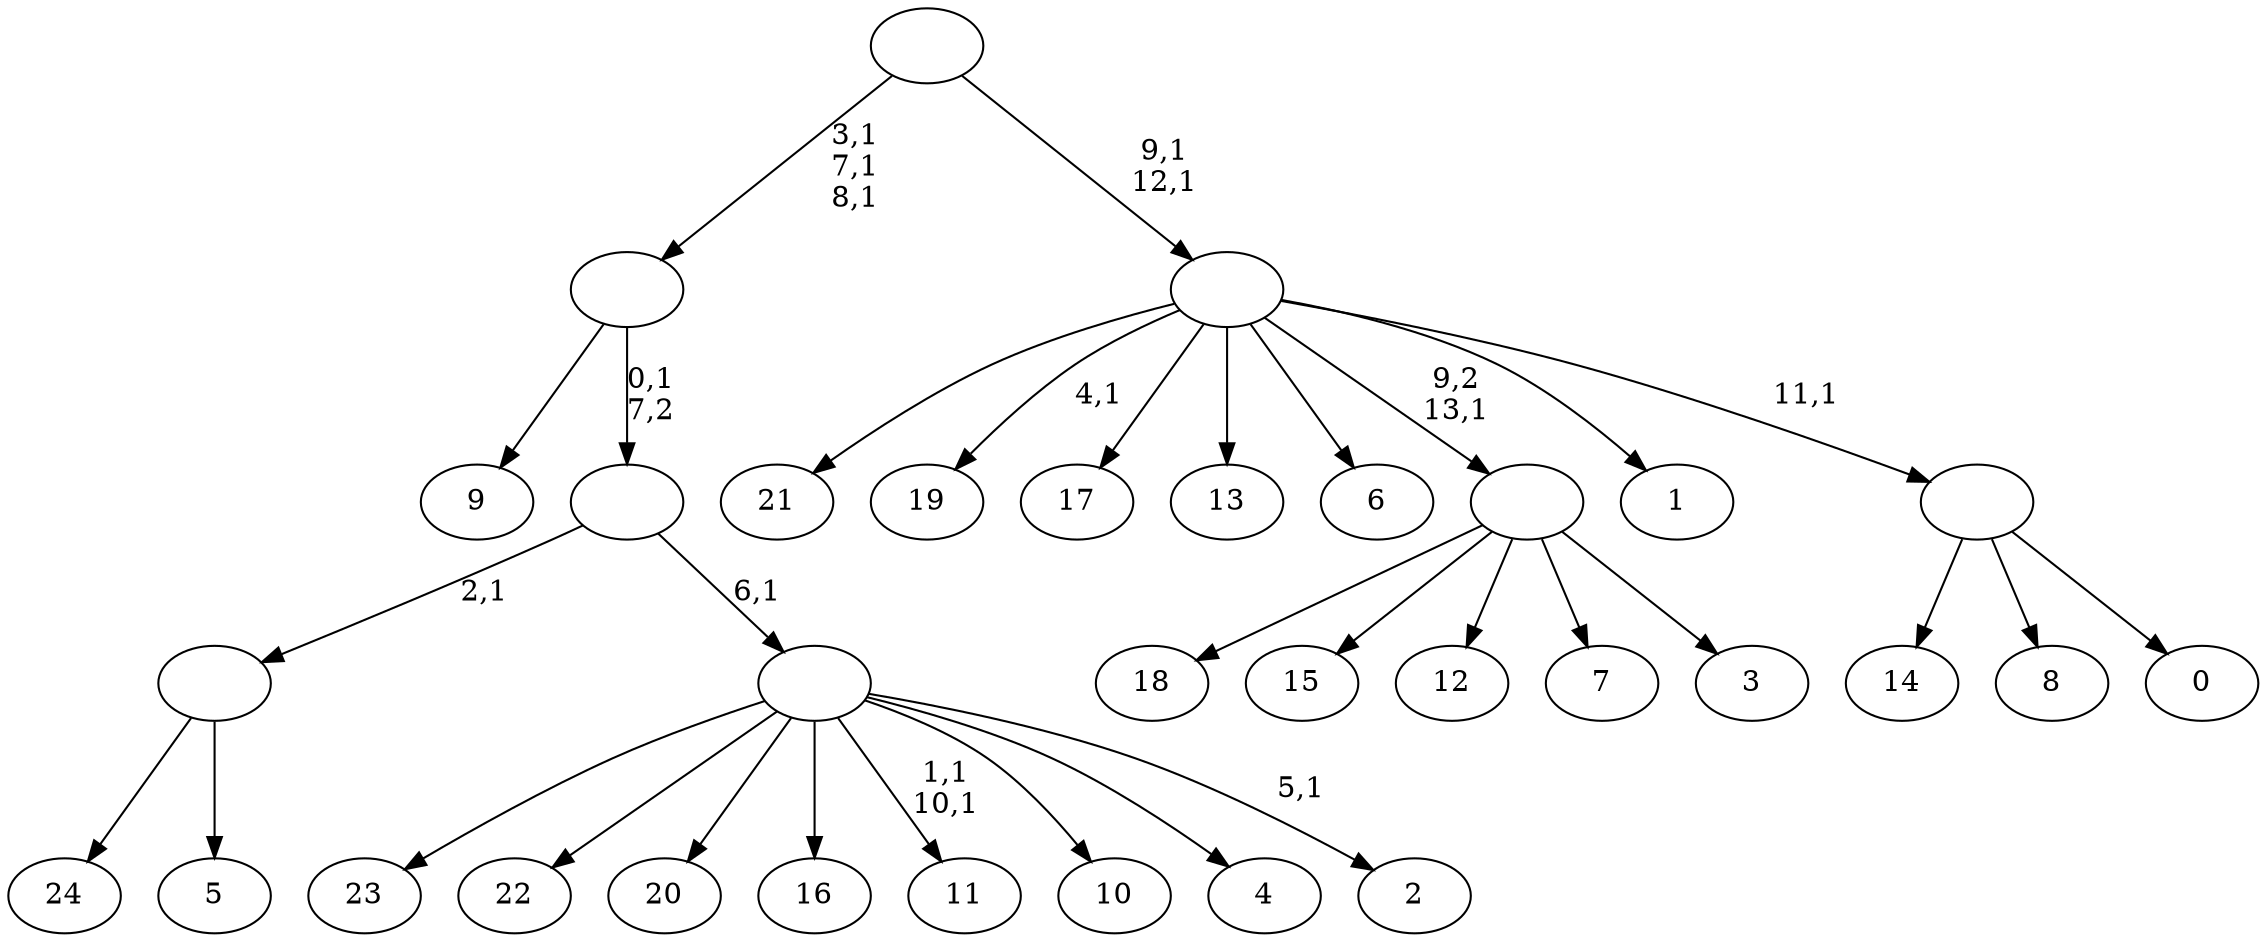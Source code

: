 digraph T {
	39 [label="24"]
	38 [label="23"]
	37 [label="22"]
	36 [label="21"]
	35 [label="20"]
	34 [label="19"]
	32 [label="18"]
	31 [label="17"]
	30 [label="16"]
	29 [label="15"]
	28 [label="14"]
	27 [label="13"]
	26 [label="12"]
	25 [label="11"]
	22 [label="10"]
	21 [label="9"]
	20 [label="8"]
	19 [label="7"]
	18 [label="6"]
	17 [label="5"]
	16 [label=""]
	15 [label="4"]
	14 [label="3"]
	13 [label=""]
	12 [label="2"]
	10 [label=""]
	9 [label=""]
	8 [label=""]
	5 [label="1"]
	4 [label="0"]
	3 [label=""]
	2 [label=""]
	0 [label=""]
	16 -> 39 [label=""]
	16 -> 17 [label=""]
	13 -> 32 [label=""]
	13 -> 29 [label=""]
	13 -> 26 [label=""]
	13 -> 19 [label=""]
	13 -> 14 [label=""]
	10 -> 12 [label="5,1"]
	10 -> 25 [label="1,1\n10,1"]
	10 -> 38 [label=""]
	10 -> 37 [label=""]
	10 -> 35 [label=""]
	10 -> 30 [label=""]
	10 -> 22 [label=""]
	10 -> 15 [label=""]
	9 -> 16 [label="2,1"]
	9 -> 10 [label="6,1"]
	8 -> 21 [label=""]
	8 -> 9 [label="0,1\n7,2"]
	3 -> 28 [label=""]
	3 -> 20 [label=""]
	3 -> 4 [label=""]
	2 -> 34 [label="4,1"]
	2 -> 36 [label=""]
	2 -> 31 [label=""]
	2 -> 27 [label=""]
	2 -> 18 [label=""]
	2 -> 13 [label="9,2\n13,1"]
	2 -> 5 [label=""]
	2 -> 3 [label="11,1"]
	0 -> 2 [label="9,1\n12,1"]
	0 -> 8 [label="3,1\n7,1\n8,1"]
}
